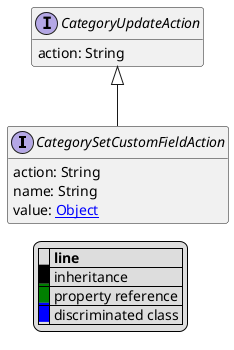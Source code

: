 @startuml

hide empty fields
hide empty methods
legend
|= |= line |
|<back:black>   </back>| inheritance |
|<back:green>   </back>| property reference |
|<back:blue>   </back>| discriminated class |
endlegend
interface CategorySetCustomFieldAction [[CategorySetCustomFieldAction.svg]] extends CategoryUpdateAction {
    action: String
    name: String
    value: [[Object.svg Object]]
}
interface CategoryUpdateAction [[CategoryUpdateAction.svg]]  {
    action: String
}





@enduml
